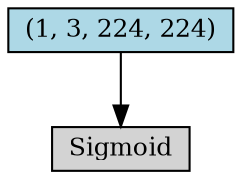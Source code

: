 digraph {
	graph [size="12,12"]
	node [align=left fontsize=12 height=0.2 ranksep=0.1 shape=box style=filled]
	140532101481864 [label=Sigmoid]
		140531986800136 -> 140532101481864
	140531986800136 [label="(1, 3, 224, 224)" fillcolor=lightblue]
}
